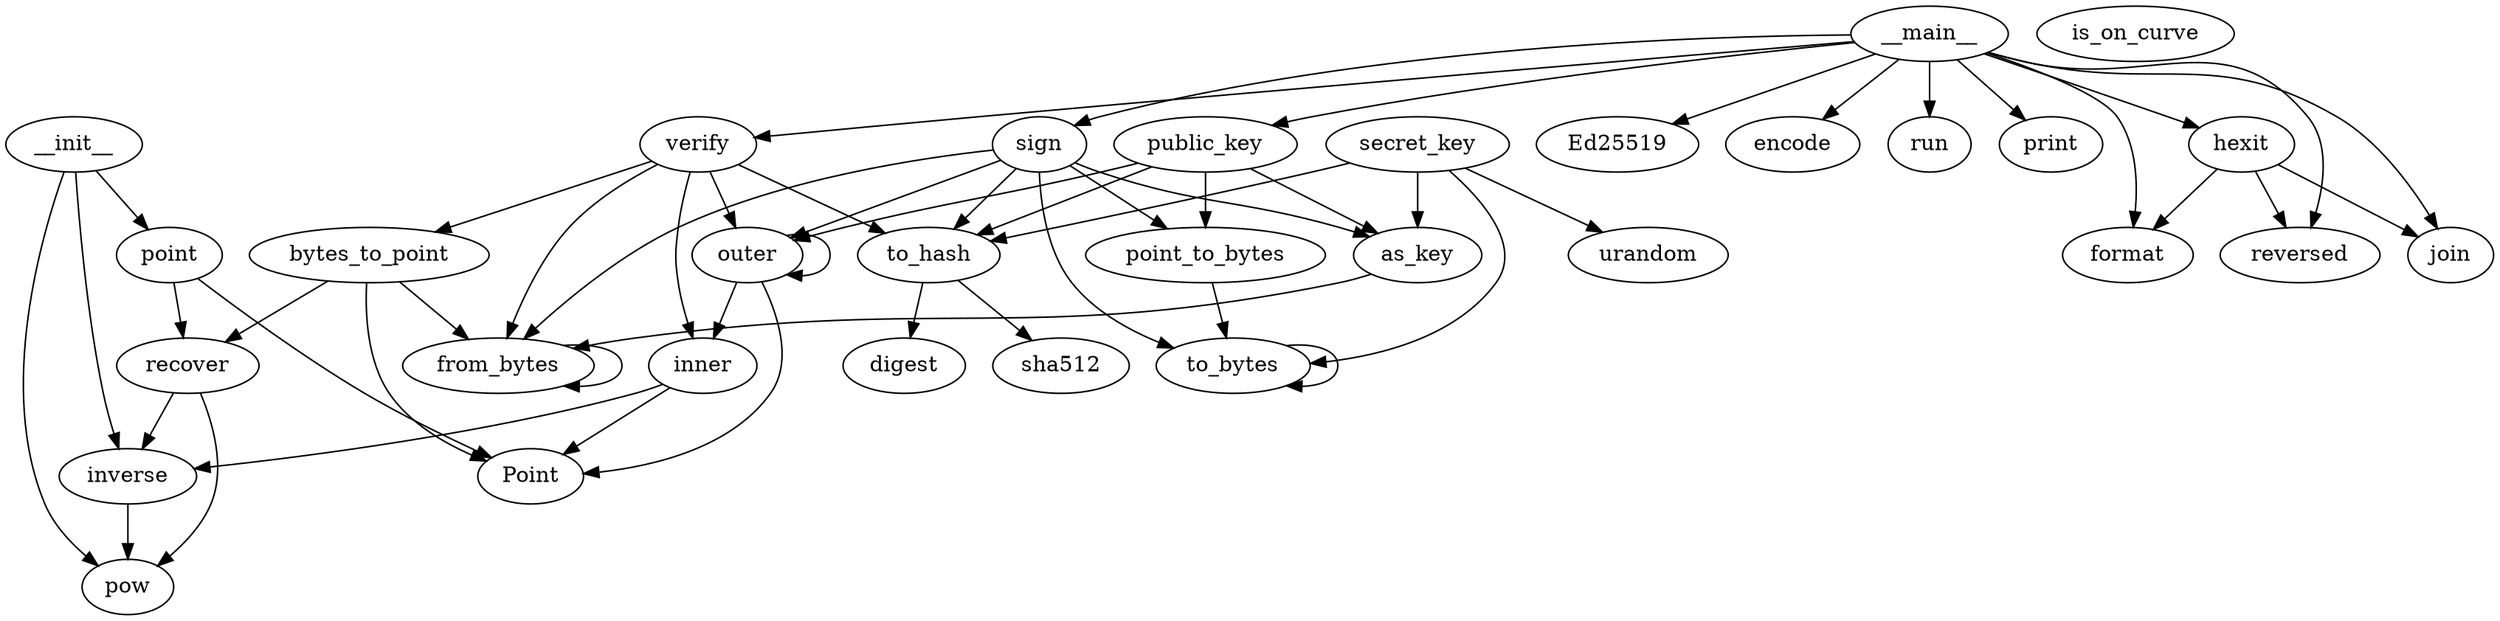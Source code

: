 digraph  {
__init__;
inverse;
pow;
point;
to_hash;
digest;
sha512;
from_bytes;
to_bytes;
as_key;
secret_key;
urandom;
public_key;
outer;
point_to_bytes;
sign;
verify;
bytes_to_point;
inner;
recover;
Point;
is_on_curve;
hexit;
join;
format;
reversed;
__main__;
Ed25519;
encode;
run;
print;
__init__ -> inverse;
__init__ -> pow;
__init__ -> point;
inverse -> pow;
point -> Point;
point -> recover;
to_hash -> digest;
to_hash -> sha512;
from_bytes -> from_bytes;
to_bytes -> to_bytes;
as_key -> from_bytes;
secret_key -> urandom;
secret_key -> to_hash;
secret_key -> as_key;
secret_key -> to_bytes;
public_key -> to_hash;
public_key -> as_key;
public_key -> outer;
public_key -> point_to_bytes;
outer -> Point;
outer -> outer;
outer -> inner;
point_to_bytes -> to_bytes;
sign -> to_hash;
sign -> as_key;
sign -> from_bytes;
sign -> outer;
sign -> point_to_bytes;
sign -> to_bytes;
verify -> to_hash;
verify -> from_bytes;
verify -> outer;
verify -> bytes_to_point;
verify -> inner;
bytes_to_point -> from_bytes;
bytes_to_point -> recover;
bytes_to_point -> Point;
inner -> inverse;
inner -> Point;
recover -> inverse;
recover -> pow;
hexit -> join;
hexit -> format;
hexit -> reversed;
__main__ -> join;
__main__ -> format;
__main__ -> reversed;
__main__ -> Ed25519;
__main__ -> public_key;
__main__ -> hexit;
__main__ -> encode;
__main__ -> sign;
__main__ -> run;
__main__ -> verify;
__main__ -> print;
}
